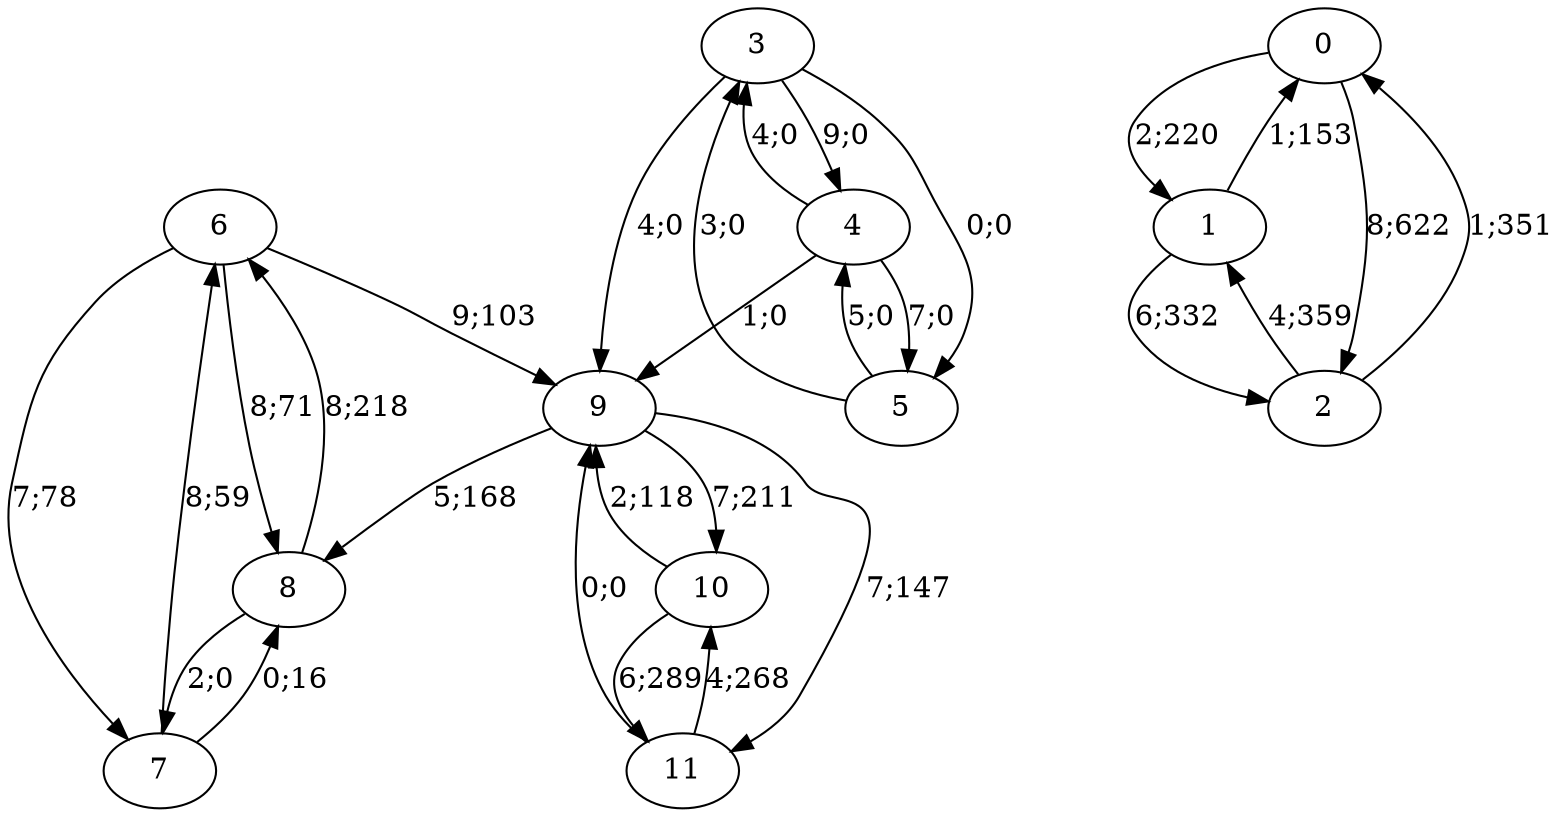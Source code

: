 digraph graph5284 {














6 -> 9 [color=black,label="9;103"]
6 -> 7 [color=black,label="7;78"]
6 -> 8 [color=black,label="8;71"]


7 -> 6 [color=black,label="8;59"]
7 -> 8 [color=black,label="0;16"]


8 -> 6 [color=black,label="8;218"]
8 -> 7 [color=black,label="2;0"]


























9 -> 8 [color=black,label="5;168"]
9 -> 10 [color=black,label="7;211"]
9 -> 11 [color=black,label="7;147"]


10 -> 9 [color=black,label="2;118"]
10 -> 11 [color=black,label="6;289"]


11 -> 9 [color=black,label="0;0"]
11 -> 10 [color=black,label="4;268"]


0 -> 1 [color=black,label="2;220"]
0 -> 2 [color=black,label="8;622"]


1 -> 0 [color=black,label="1;153"]
1 -> 2 [color=black,label="6;332"]


2 -> 0 [color=black,label="1;351"]
2 -> 1 [color=black,label="4;359"]


























3 -> 9 [color=black,label="4;0"]
3 -> 4 [color=black,label="9;0"]
3 -> 5 [color=black,label="0;0"]


4 -> 9 [color=black,label="1;0"]
4 -> 3 [color=black,label="4;0"]
4 -> 5 [color=black,label="7;0"]


5 -> 3 [color=black,label="3;0"]
5 -> 4 [color=black,label="5;0"]













}